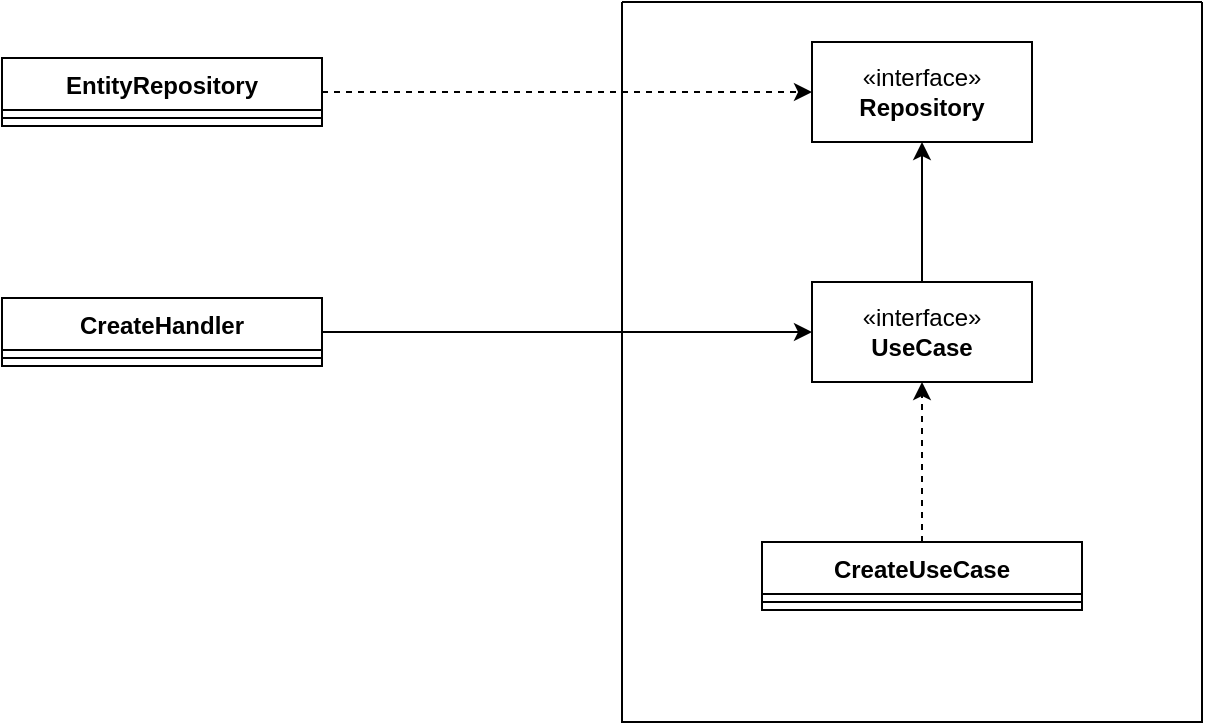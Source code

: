 <mxfile version="22.1.5" type="device" pages="2">
  <diagram name="Страница — 1" id="ZXai2wW7zhCe8vWg5RHw">
    <mxGraphModel dx="1703" dy="400" grid="1" gridSize="10" guides="1" tooltips="1" connect="1" arrows="1" fold="1" page="0" pageScale="1" pageWidth="827" pageHeight="1169" math="0" shadow="0">
      <root>
        <mxCell id="0" />
        <mxCell id="1" parent="0" />
        <mxCell id="_WuTBDA8tSQ4fsmbYL19-10" value="" style="swimlane;startSize=0;" parent="1" vertex="1">
          <mxGeometry x="250" y="400" width="290" height="360" as="geometry" />
        </mxCell>
        <mxCell id="_WuTBDA8tSQ4fsmbYL19-2" value="«interface»&lt;br&gt;&lt;b&gt;Repository&lt;/b&gt;" style="html=1;whiteSpace=wrap;" parent="_WuTBDA8tSQ4fsmbYL19-10" vertex="1">
          <mxGeometry x="95" y="20" width="110" height="50" as="geometry" />
        </mxCell>
        <mxCell id="_WuTBDA8tSQ4fsmbYL19-4" style="edgeStyle=orthogonalEdgeStyle;rounded=0;orthogonalLoop=1;jettySize=auto;html=1;exitX=0.5;exitY=0;exitDx=0;exitDy=0;" parent="_WuTBDA8tSQ4fsmbYL19-10" source="_WuTBDA8tSQ4fsmbYL19-3" target="_WuTBDA8tSQ4fsmbYL19-2" edge="1">
          <mxGeometry relative="1" as="geometry" />
        </mxCell>
        <mxCell id="_WuTBDA8tSQ4fsmbYL19-3" value="«interface»&lt;br&gt;&lt;b&gt;UseCase&lt;/b&gt;" style="html=1;whiteSpace=wrap;" parent="_WuTBDA8tSQ4fsmbYL19-10" vertex="1">
          <mxGeometry x="95" y="140" width="110" height="50" as="geometry" />
        </mxCell>
        <mxCell id="_WuTBDA8tSQ4fsmbYL19-9" style="edgeStyle=orthogonalEdgeStyle;rounded=0;orthogonalLoop=1;jettySize=auto;html=1;exitX=0.5;exitY=0;exitDx=0;exitDy=0;dashed=1;" parent="_WuTBDA8tSQ4fsmbYL19-10" source="_WuTBDA8tSQ4fsmbYL19-5" target="_WuTBDA8tSQ4fsmbYL19-3" edge="1">
          <mxGeometry relative="1" as="geometry" />
        </mxCell>
        <mxCell id="_WuTBDA8tSQ4fsmbYL19-5" value="CreateUseCase&lt;br&gt;" style="swimlane;fontStyle=1;align=center;verticalAlign=top;childLayout=stackLayout;horizontal=1;startSize=26;horizontalStack=0;resizeParent=1;resizeParentMax=0;resizeLast=0;collapsible=1;marginBottom=0;whiteSpace=wrap;html=1;" parent="_WuTBDA8tSQ4fsmbYL19-10" vertex="1">
          <mxGeometry x="70" y="270" width="160" height="34" as="geometry" />
        </mxCell>
        <mxCell id="_WuTBDA8tSQ4fsmbYL19-7" value="" style="line;strokeWidth=1;fillColor=none;align=left;verticalAlign=middle;spacingTop=-1;spacingLeft=3;spacingRight=3;rotatable=0;labelPosition=right;points=[];portConstraint=eastwest;strokeColor=inherit;" parent="_WuTBDA8tSQ4fsmbYL19-5" vertex="1">
          <mxGeometry y="26" width="160" height="8" as="geometry" />
        </mxCell>
        <mxCell id="_WuTBDA8tSQ4fsmbYL19-19" style="edgeStyle=orthogonalEdgeStyle;rounded=0;orthogonalLoop=1;jettySize=auto;html=1;exitX=1;exitY=0.5;exitDx=0;exitDy=0;" parent="1" source="_WuTBDA8tSQ4fsmbYL19-13" target="_WuTBDA8tSQ4fsmbYL19-3" edge="1">
          <mxGeometry relative="1" as="geometry" />
        </mxCell>
        <mxCell id="_WuTBDA8tSQ4fsmbYL19-13" value="CreateHandler" style="swimlane;fontStyle=1;align=center;verticalAlign=top;childLayout=stackLayout;horizontal=1;startSize=26;horizontalStack=0;resizeParent=1;resizeParentMax=0;resizeLast=0;collapsible=1;marginBottom=0;whiteSpace=wrap;html=1;" parent="1" vertex="1">
          <mxGeometry x="-60" y="548" width="160" height="34" as="geometry" />
        </mxCell>
        <mxCell id="_WuTBDA8tSQ4fsmbYL19-14" value="" style="line;strokeWidth=1;fillColor=none;align=left;verticalAlign=middle;spacingTop=-1;spacingLeft=3;spacingRight=3;rotatable=0;labelPosition=right;points=[];portConstraint=eastwest;strokeColor=inherit;" parent="_WuTBDA8tSQ4fsmbYL19-13" vertex="1">
          <mxGeometry y="26" width="160" height="8" as="geometry" />
        </mxCell>
        <mxCell id="_WuTBDA8tSQ4fsmbYL19-17" style="edgeStyle=orthogonalEdgeStyle;rounded=0;orthogonalLoop=1;jettySize=auto;html=1;exitX=1;exitY=0.5;exitDx=0;exitDy=0;dashed=1;" parent="1" source="_WuTBDA8tSQ4fsmbYL19-15" target="_WuTBDA8tSQ4fsmbYL19-2" edge="1">
          <mxGeometry relative="1" as="geometry" />
        </mxCell>
        <mxCell id="_WuTBDA8tSQ4fsmbYL19-15" value="EntityRepository" style="swimlane;fontStyle=1;align=center;verticalAlign=top;childLayout=stackLayout;horizontal=1;startSize=26;horizontalStack=0;resizeParent=1;resizeParentMax=0;resizeLast=0;collapsible=1;marginBottom=0;whiteSpace=wrap;html=1;" parent="1" vertex="1">
          <mxGeometry x="-60" y="428" width="160" height="34" as="geometry" />
        </mxCell>
        <mxCell id="_WuTBDA8tSQ4fsmbYL19-16" value="" style="line;strokeWidth=1;fillColor=none;align=left;verticalAlign=middle;spacingTop=-1;spacingLeft=3;spacingRight=3;rotatable=0;labelPosition=right;points=[];portConstraint=eastwest;strokeColor=inherit;" parent="_WuTBDA8tSQ4fsmbYL19-15" vertex="1">
          <mxGeometry y="26" width="160" height="8" as="geometry" />
        </mxCell>
      </root>
    </mxGraphModel>
  </diagram>
  <diagram id="rHmwlfqDaMWmeBzH4aTA" name="Страница — 2">
    <mxGraphModel dx="1303" dy="800" grid="1" gridSize="10" guides="1" tooltips="1" connect="1" arrows="1" fold="1" page="0" pageScale="1" pageWidth="827" pageHeight="1169" math="0" shadow="0">
      <root>
        <mxCell id="0" />
        <mxCell id="1" parent="0" />
        <mxCell id="a89UvS8gKxJuOYArpTpR-1" value="TestPlan" style="rounded=0;whiteSpace=wrap;html=1;" vertex="1" parent="1">
          <mxGeometry x="200" y="80" width="120" height="60" as="geometry" />
        </mxCell>
        <mxCell id="a89UvS8gKxJuOYArpTpR-5" style="edgeStyle=none;rounded=0;orthogonalLoop=1;jettySize=auto;html=1;endArrow=none;endFill=0;" edge="1" parent="1" source="a89UvS8gKxJuOYArpTpR-2" target="a89UvS8gKxJuOYArpTpR-1">
          <mxGeometry relative="1" as="geometry" />
        </mxCell>
        <mxCell id="a89UvS8gKxJuOYArpTpR-2" value="TestGin" style="rounded=1;whiteSpace=wrap;html=1;" vertex="1" parent="1">
          <mxGeometry x="40" y="240" width="120" height="60" as="geometry" />
        </mxCell>
        <mxCell id="a89UvS8gKxJuOYArpTpR-6" style="edgeStyle=none;rounded=0;orthogonalLoop=1;jettySize=auto;html=1;endArrow=none;endFill=0;" edge="1" parent="1" source="a89UvS8gKxJuOYArpTpR-3" target="a89UvS8gKxJuOYArpTpR-1">
          <mxGeometry relative="1" as="geometry" />
        </mxCell>
        <mxCell id="a89UvS8gKxJuOYArpTpR-3" value="TestGRPC" style="rounded=1;whiteSpace=wrap;html=1;" vertex="1" parent="1">
          <mxGeometry x="360" y="240" width="120" height="60" as="geometry" />
        </mxCell>
        <mxCell id="a89UvS8gKxJuOYArpTpR-7" style="edgeStyle=none;rounded=0;orthogonalLoop=1;jettySize=auto;html=1;endArrow=none;endFill=0;" edge="1" parent="1" source="a89UvS8gKxJuOYArpTpR-4" target="a89UvS8gKxJuOYArpTpR-2">
          <mxGeometry relative="1" as="geometry" />
        </mxCell>
        <mxCell id="a89UvS8gKxJuOYArpTpR-4" value="CreateEntity" style="ellipse;whiteSpace=wrap;html=1;" vertex="1" parent="1">
          <mxGeometry x="40" y="380" width="120" height="80" as="geometry" />
        </mxCell>
        <mxCell id="a89UvS8gKxJuOYArpTpR-9" style="edgeStyle=none;rounded=0;orthogonalLoop=1;jettySize=auto;html=1;endArrow=none;endFill=0;" edge="1" parent="1" source="a89UvS8gKxJuOYArpTpR-8" target="a89UvS8gKxJuOYArpTpR-3">
          <mxGeometry relative="1" as="geometry" />
        </mxCell>
        <mxCell id="a89UvS8gKxJuOYArpTpR-8" value="CreateEntity" style="ellipse;whiteSpace=wrap;html=1;" vertex="1" parent="1">
          <mxGeometry x="360" y="380" width="120" height="80" as="geometry" />
        </mxCell>
      </root>
    </mxGraphModel>
  </diagram>
</mxfile>
